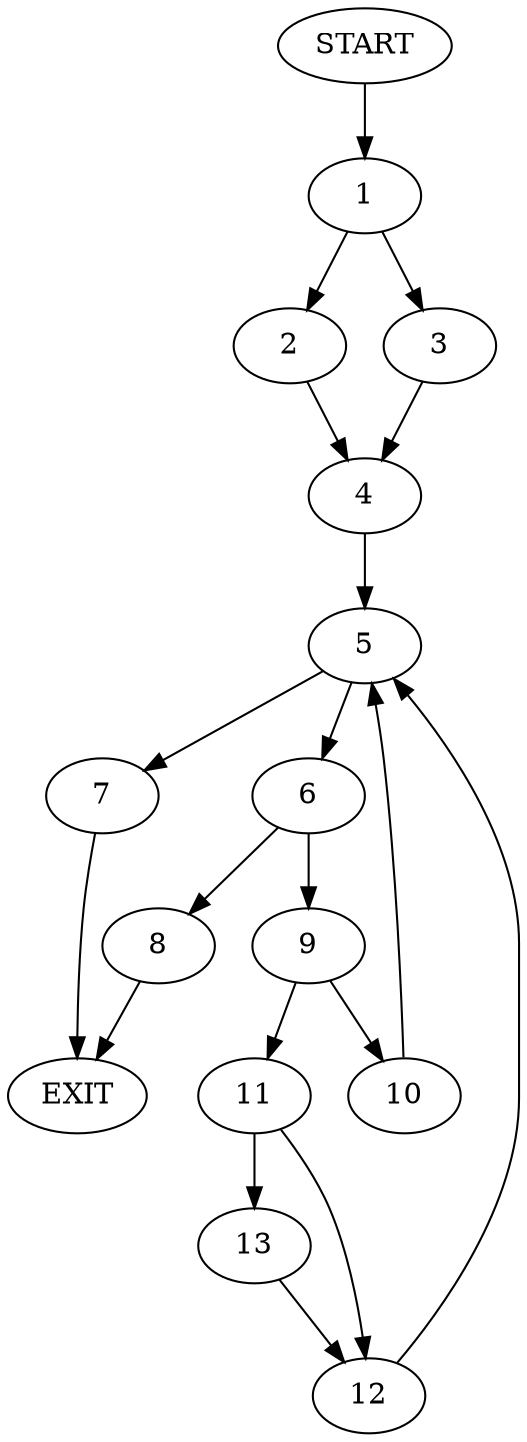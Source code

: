 digraph {
0 [label="START"]
14 [label="EXIT"]
0 -> 1
1 -> 2
1 -> 3
2 -> 4
3 -> 4
4 -> 5
5 -> 6
5 -> 7
6 -> 8
6 -> 9
7 -> 14
9 -> 10
9 -> 11
8 -> 14
10 -> 5
11 -> 12
11 -> 13
13 -> 12
12 -> 5
}
